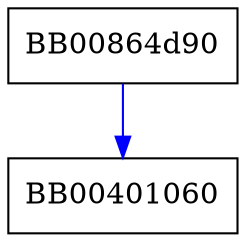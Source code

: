 digraph alias_compare {
  node [shape="box"];
  graph [splines=ortho];
  BB00864d90 -> BB00401060 [color="blue"];
}
